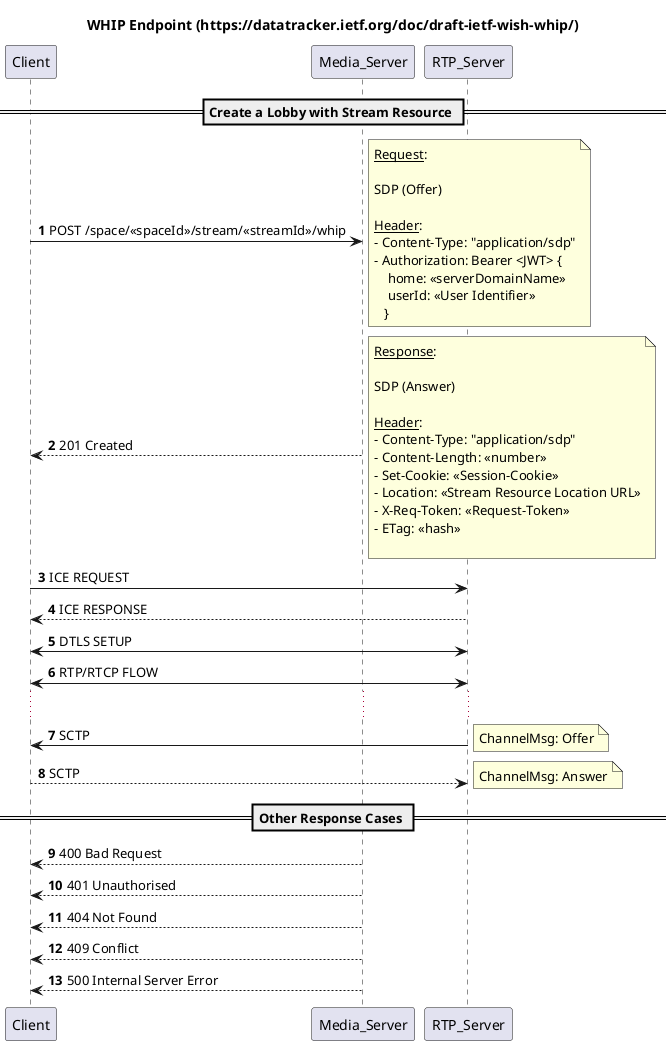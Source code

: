 @startuml
'https://plantuml.com/sequence-diagram


title WHIP Endpoint (https://datatracker.ietf.org/doc/draft-ietf-wish-whip/)

autonumber
== Create a Lobby with Stream Resource ==
Client -> Media_Server: POST /space/<<spaceId>>/stream/<<streamId>>/whip
note right
__Request__:

SDP (Offer)

__Header__:
- Content-Type: "application/sdp"
- Authorization: Bearer <JWT> {
    home: <<serverDomainName>>
    userId: <<User Identifier>>
   }
end note

Client <-- Media_Server: 201 Created
note right
__Response__:

SDP (Answer)

__Header__:
- Content-Type: "application/sdp"
- Content-Length: <<number>>
- Set-Cookie: <<Session-Cookie>>
- Location: <<Stream Resource Location URL>>
- X-Req-Token: <<Request-Token>>
- ETag: <<hash>>

end note

Client -> RTP_Server:  ICE REQUEST
Client <-- RTP_Server: ICE RESPONSE
Client <-> RTP_Server: DTLS SETUP
Client <-> RTP_Server: RTP/RTCP FLOW

...
Client <- RTP_Server: SCTP
note right
ChannelMsg: Offer
end note
Client --> RTP_Server: SCTP
note right
ChannelMsg: Answer
end note

== Other Response Cases ==

Client <-- Media_Server: 400 Bad Request
Client <-- Media_Server: 401 Unauthorised
Client <-- Media_Server: 404 Not Found
Client <-- Media_Server: 409 Conflict
Client <-- Media_Server: 500 Internal Server Error
@enduml
